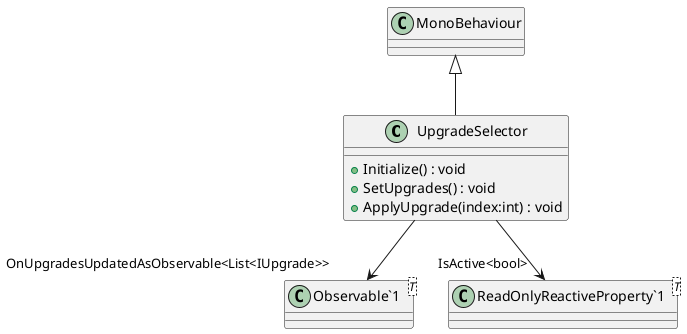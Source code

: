 @startuml
class UpgradeSelector {
    + Initialize() : void
    + SetUpgrades() : void
    + ApplyUpgrade(index:int) : void
}
class "Observable`1"<T> {
}
class "ReadOnlyReactiveProperty`1"<T> {
}
MonoBehaviour <|-- UpgradeSelector
UpgradeSelector --> "OnUpgradesUpdatedAsObservable<List<IUpgrade>>" "Observable`1"
UpgradeSelector --> "IsActive<bool>" "ReadOnlyReactiveProperty`1"
@enduml
